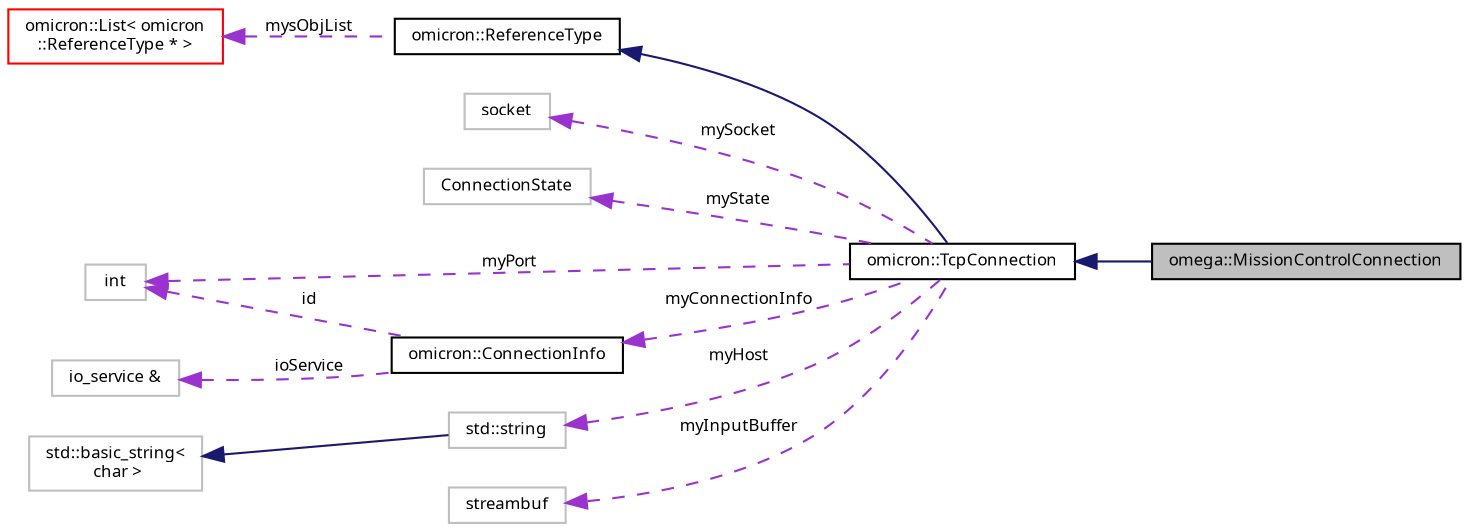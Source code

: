 digraph "omega::MissionControlConnection"
{
  bgcolor="transparent";
  edge [fontname="FreeSans.ttf",fontsize="8",labelfontname="FreeSans.ttf",labelfontsize="8"];
  node [fontname="FreeSans.ttf",fontsize="8",shape=record];
  rankdir="LR";
  Node1 [label="omega::MissionControlConnection",height=0.2,width=0.4,color="black", fillcolor="grey75", style="filled" fontcolor="black"];
  Node2 -> Node1 [dir="back",color="midnightblue",fontsize="8",style="solid",fontname="FreeSans.ttf"];
  Node2 [label="omicron::TcpConnection",height=0.2,width=0.4,color="black",URL="$classomicron_1_1_tcp_connection.html",tooltip="A TCP Connection. "];
  Node3 -> Node2 [dir="back",color="midnightblue",fontsize="8",style="solid",fontname="FreeSans.ttf"];
  Node3 [label="omicron::ReferenceType",height=0.2,width=0.4,color="black",URL="$classomicron_1_1_reference_type.html",tooltip="Implements a base class for reference-counted types. "];
  Node4 -> Node3 [dir="back",color="darkorchid3",fontsize="8",style="dashed",label=" mysObjList" ,fontname="FreeSans.ttf"];
  Node4 [label="omicron::List\< omicron\l::ReferenceType * \>",height=0.2,width=0.4,color="red",URL="$classomicron_1_1_list.html"];
  Node5 -> Node2 [dir="back",color="darkorchid3",fontsize="8",style="dashed",label=" mySocket" ,fontname="FreeSans.ttf"];
  Node5 [label="socket",height=0.2,width=0.4,color="grey75"];
  Node6 -> Node2 [dir="back",color="darkorchid3",fontsize="8",style="dashed",label=" myState" ,fontname="FreeSans.ttf"];
  Node6 [label="ConnectionState",height=0.2,width=0.4,color="grey75"];
  Node7 -> Node2 [dir="back",color="darkorchid3",fontsize="8",style="dashed",label=" myConnectionInfo" ,fontname="FreeSans.ttf"];
  Node7 [label="omicron::ConnectionInfo",height=0.2,width=0.4,color="black",URL="$structomicron_1_1_connection_info.html",tooltip="Contains information about a single connection. "];
  Node8 -> Node7 [dir="back",color="darkorchid3",fontsize="8",style="dashed",label=" id" ,fontname="FreeSans.ttf"];
  Node8 [label="int",height=0.2,width=0.4,color="grey75"];
  Node9 -> Node7 [dir="back",color="darkorchid3",fontsize="8",style="dashed",label=" ioService" ,fontname="FreeSans.ttf"];
  Node9 [label="io_service &",height=0.2,width=0.4,color="grey75"];
  Node8 -> Node2 [dir="back",color="darkorchid3",fontsize="8",style="dashed",label=" myPort" ,fontname="FreeSans.ttf"];
  Node10 -> Node2 [dir="back",color="darkorchid3",fontsize="8",style="dashed",label=" myHost" ,fontname="FreeSans.ttf"];
  Node10 [label="std::string",height=0.2,width=0.4,color="grey75",tooltip="STL class. "];
  Node11 -> Node10 [dir="back",color="midnightblue",fontsize="8",style="solid",fontname="FreeSans.ttf"];
  Node11 [label="std::basic_string\<\l char \>",height=0.2,width=0.4,color="grey75",tooltip="STL class. "];
  Node12 -> Node2 [dir="back",color="darkorchid3",fontsize="8",style="dashed",label=" myInputBuffer" ,fontname="FreeSans.ttf"];
  Node12 [label="streambuf",height=0.2,width=0.4,color="grey75"];
}

